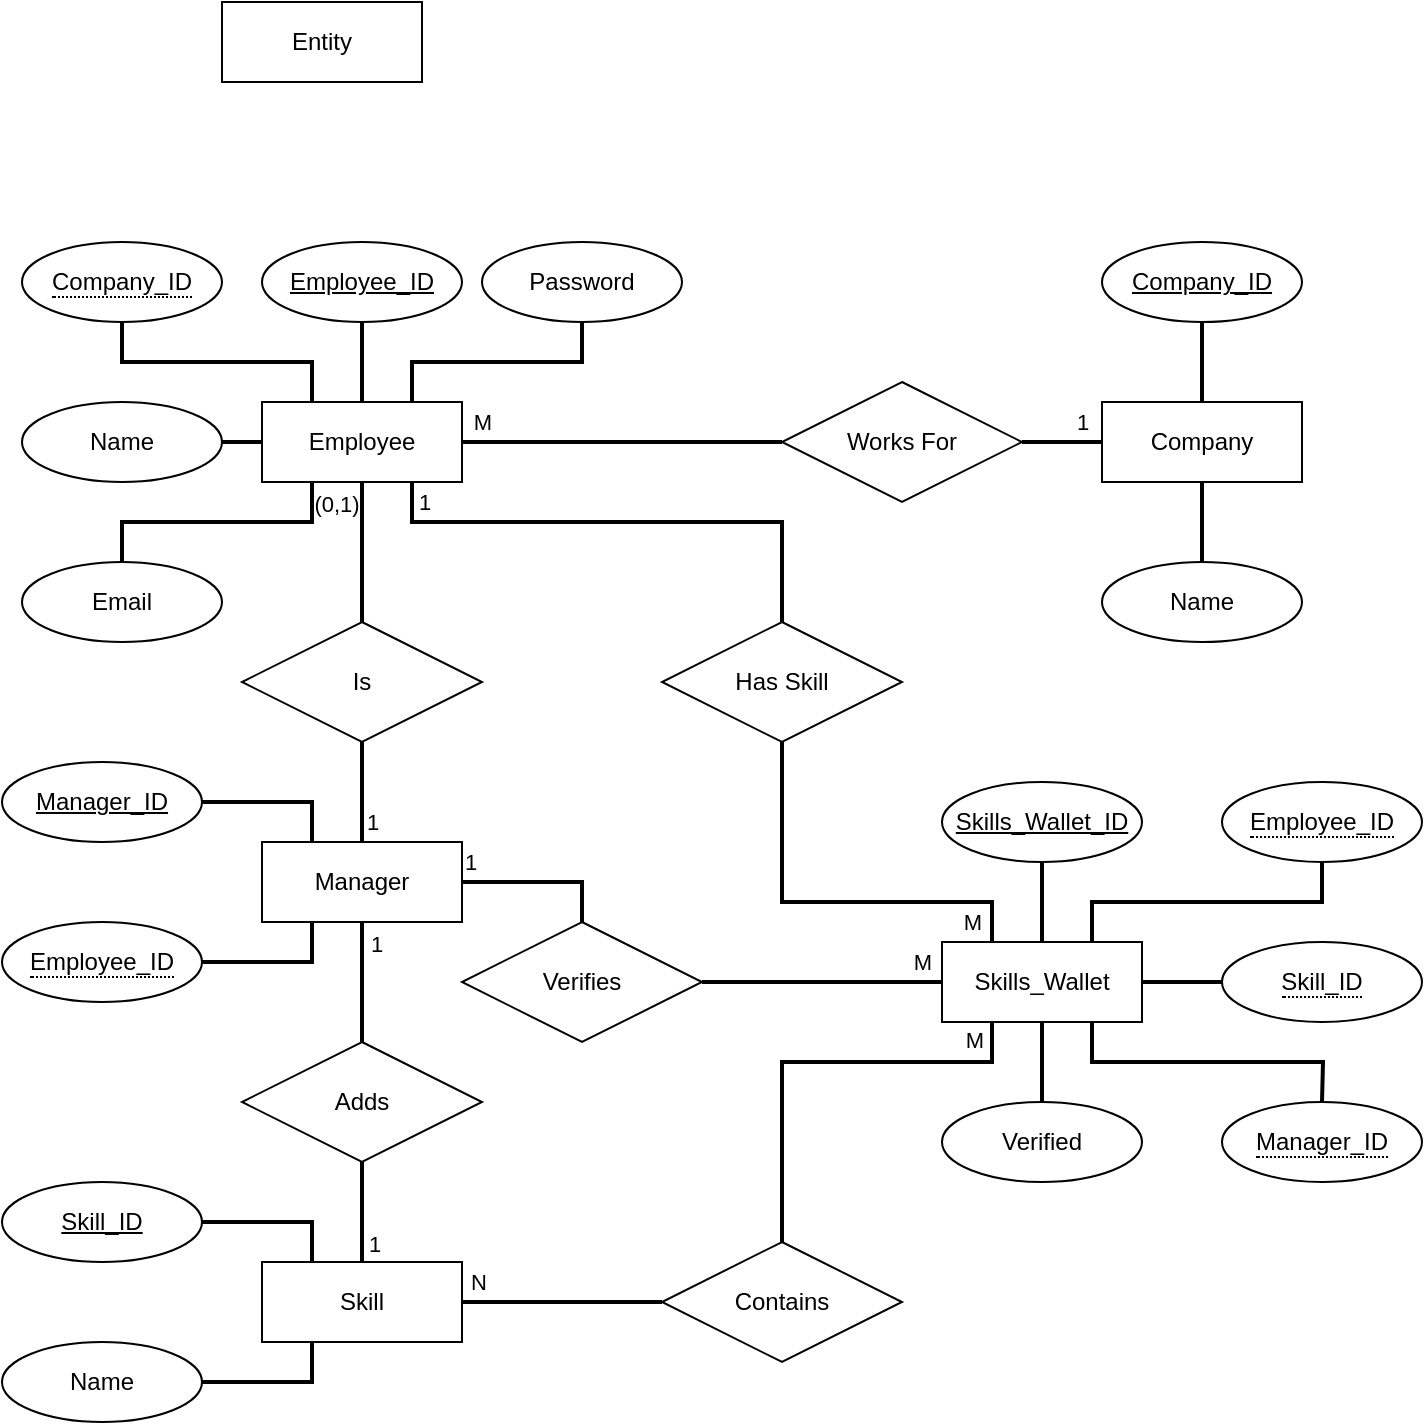 <mxfile version="26.0.11">
  <diagram name="Page-1" id="yY_ag1eN3AguPJOHmykZ">
    <mxGraphModel dx="873" dy="612" grid="1" gridSize="10" guides="1" tooltips="1" connect="1" arrows="1" fold="1" page="1" pageScale="1" pageWidth="827" pageHeight="1169" math="0" shadow="0">
      <root>
        <mxCell id="0" />
        <mxCell id="1" parent="0" />
        <mxCell id="OOf0eL-VkiAp4qc5QX99-1" value="Company_ID" style="ellipse;whiteSpace=wrap;html=1;align=center;fontStyle=4;" vertex="1" parent="1">
          <mxGeometry x="600" y="500" width="100" height="40" as="geometry" />
        </mxCell>
        <mxCell id="OOf0eL-VkiAp4qc5QX99-4" value="Name" style="ellipse;whiteSpace=wrap;html=1;align=center;" vertex="1" parent="1">
          <mxGeometry x="600" y="660" width="100" height="40" as="geometry" />
        </mxCell>
        <mxCell id="OOf0eL-VkiAp4qc5QX99-5" value="Entity" style="whiteSpace=wrap;html=1;align=center;" vertex="1" parent="1">
          <mxGeometry x="160" y="380" width="100" height="40" as="geometry" />
        </mxCell>
        <mxCell id="OOf0eL-VkiAp4qc5QX99-74" style="edgeStyle=orthogonalEdgeStyle;rounded=0;orthogonalLoop=1;jettySize=auto;html=1;exitX=0.5;exitY=0;exitDx=0;exitDy=0;entryX=0.5;entryY=1;entryDx=0;entryDy=0;endArrow=none;startFill=0;strokeWidth=2;" edge="1" parent="1" source="OOf0eL-VkiAp4qc5QX99-6" target="OOf0eL-VkiAp4qc5QX99-1">
          <mxGeometry relative="1" as="geometry" />
        </mxCell>
        <mxCell id="OOf0eL-VkiAp4qc5QX99-75" style="edgeStyle=orthogonalEdgeStyle;rounded=0;orthogonalLoop=1;jettySize=auto;html=1;exitX=0.5;exitY=1;exitDx=0;exitDy=0;entryX=0.5;entryY=0;entryDx=0;entryDy=0;endArrow=none;startFill=0;strokeWidth=2;" edge="1" parent="1" source="OOf0eL-VkiAp4qc5QX99-6" target="OOf0eL-VkiAp4qc5QX99-4">
          <mxGeometry relative="1" as="geometry" />
        </mxCell>
        <mxCell id="OOf0eL-VkiAp4qc5QX99-6" value="Company" style="whiteSpace=wrap;html=1;align=center;" vertex="1" parent="1">
          <mxGeometry x="600" y="580" width="100" height="40" as="geometry" />
        </mxCell>
        <mxCell id="OOf0eL-VkiAp4qc5QX99-10" value="Employee_ID" style="ellipse;whiteSpace=wrap;html=1;align=center;fontStyle=4;" vertex="1" parent="1">
          <mxGeometry x="180" y="500" width="100" height="40" as="geometry" />
        </mxCell>
        <mxCell id="OOf0eL-VkiAp4qc5QX99-11" value="Name" style="ellipse;whiteSpace=wrap;html=1;align=center;" vertex="1" parent="1">
          <mxGeometry x="60" y="580" width="100" height="40" as="geometry" />
        </mxCell>
        <mxCell id="OOf0eL-VkiAp4qc5QX99-20" style="edgeStyle=orthogonalEdgeStyle;rounded=0;orthogonalLoop=1;jettySize=auto;html=1;exitX=0.5;exitY=0;exitDx=0;exitDy=0;entryX=0.5;entryY=1;entryDx=0;entryDy=0;endArrow=none;startFill=0;strokeWidth=2;" edge="1" parent="1" source="OOf0eL-VkiAp4qc5QX99-14" target="OOf0eL-VkiAp4qc5QX99-10">
          <mxGeometry relative="1" as="geometry" />
        </mxCell>
        <mxCell id="OOf0eL-VkiAp4qc5QX99-72" style="edgeStyle=orthogonalEdgeStyle;rounded=0;orthogonalLoop=1;jettySize=auto;html=1;exitX=1;exitY=0.5;exitDx=0;exitDy=0;entryX=0;entryY=0.5;entryDx=0;entryDy=0;endArrow=none;startFill=0;strokeWidth=2;" edge="1" parent="1" source="OOf0eL-VkiAp4qc5QX99-14" target="OOf0eL-VkiAp4qc5QX99-55">
          <mxGeometry relative="1" as="geometry">
            <Array as="points" />
          </mxGeometry>
        </mxCell>
        <mxCell id="OOf0eL-VkiAp4qc5QX99-101" value="M" style="edgeLabel;html=1;align=center;verticalAlign=middle;resizable=0;points=[];" vertex="1" connectable="0" parent="OOf0eL-VkiAp4qc5QX99-72">
          <mxGeometry x="-0.787" relative="1" as="geometry">
            <mxPoint x="-7" y="-10" as="offset" />
          </mxGeometry>
        </mxCell>
        <mxCell id="OOf0eL-VkiAp4qc5QX99-76" style="edgeStyle=orthogonalEdgeStyle;rounded=0;orthogonalLoop=1;jettySize=auto;html=1;exitX=0.25;exitY=0;exitDx=0;exitDy=0;entryX=0.5;entryY=1;entryDx=0;entryDy=0;endArrow=none;startFill=0;strokeWidth=2;" edge="1" parent="1" source="OOf0eL-VkiAp4qc5QX99-14" target="OOf0eL-VkiAp4qc5QX99-16">
          <mxGeometry relative="1" as="geometry" />
        </mxCell>
        <mxCell id="OOf0eL-VkiAp4qc5QX99-77" style="edgeStyle=orthogonalEdgeStyle;rounded=0;orthogonalLoop=1;jettySize=auto;html=1;exitX=0;exitY=0.5;exitDx=0;exitDy=0;entryX=1;entryY=0.5;entryDx=0;entryDy=0;endArrow=none;startFill=0;strokeWidth=2;" edge="1" parent="1" source="OOf0eL-VkiAp4qc5QX99-14" target="OOf0eL-VkiAp4qc5QX99-11">
          <mxGeometry relative="1" as="geometry" />
        </mxCell>
        <mxCell id="OOf0eL-VkiAp4qc5QX99-78" style="edgeStyle=orthogonalEdgeStyle;rounded=0;orthogonalLoop=1;jettySize=auto;html=1;exitX=0.25;exitY=1;exitDx=0;exitDy=0;entryX=0.5;entryY=0;entryDx=0;entryDy=0;endArrow=none;startFill=0;strokeWidth=2;" edge="1" parent="1" source="OOf0eL-VkiAp4qc5QX99-14" target="OOf0eL-VkiAp4qc5QX99-18">
          <mxGeometry relative="1" as="geometry" />
        </mxCell>
        <mxCell id="OOf0eL-VkiAp4qc5QX99-88" style="edgeStyle=orthogonalEdgeStyle;rounded=0;orthogonalLoop=1;jettySize=auto;html=1;exitX=0.75;exitY=1;exitDx=0;exitDy=0;entryX=0.5;entryY=0;entryDx=0;entryDy=0;endArrow=none;startFill=0;strokeWidth=2;" edge="1" parent="1" source="OOf0eL-VkiAp4qc5QX99-14" target="OOf0eL-VkiAp4qc5QX99-58">
          <mxGeometry relative="1" as="geometry">
            <Array as="points">
              <mxPoint x="255" y="640" />
              <mxPoint x="440" y="640" />
            </Array>
          </mxGeometry>
        </mxCell>
        <mxCell id="OOf0eL-VkiAp4qc5QX99-103" value="1" style="edgeLabel;html=1;align=center;verticalAlign=middle;resizable=0;points=[];" vertex="1" connectable="0" parent="OOf0eL-VkiAp4qc5QX99-88">
          <mxGeometry x="-0.665" y="2" relative="1" as="geometry">
            <mxPoint x="-17" y="-8" as="offset" />
          </mxGeometry>
        </mxCell>
        <mxCell id="OOf0eL-VkiAp4qc5QX99-93" style="edgeStyle=orthogonalEdgeStyle;rounded=0;orthogonalLoop=1;jettySize=auto;html=1;exitX=0.75;exitY=0;exitDx=0;exitDy=0;entryX=0.5;entryY=1;entryDx=0;entryDy=0;endArrow=none;startFill=0;strokeWidth=2;" edge="1" parent="1" source="OOf0eL-VkiAp4qc5QX99-14" target="OOf0eL-VkiAp4qc5QX99-92">
          <mxGeometry relative="1" as="geometry" />
        </mxCell>
        <mxCell id="OOf0eL-VkiAp4qc5QX99-95" style="edgeStyle=orthogonalEdgeStyle;rounded=0;orthogonalLoop=1;jettySize=auto;html=1;exitX=0.5;exitY=1;exitDx=0;exitDy=0;endArrow=none;startFill=0;strokeWidth=2;" edge="1" parent="1" source="OOf0eL-VkiAp4qc5QX99-14" target="OOf0eL-VkiAp4qc5QX99-94">
          <mxGeometry relative="1" as="geometry" />
        </mxCell>
        <mxCell id="OOf0eL-VkiAp4qc5QX99-112" value="(0,1)" style="edgeLabel;html=1;align=center;verticalAlign=middle;resizable=0;points=[];" vertex="1" connectable="0" parent="OOf0eL-VkiAp4qc5QX99-95">
          <mxGeometry x="-0.621" y="2" relative="1" as="geometry">
            <mxPoint x="-15" y="-3" as="offset" />
          </mxGeometry>
        </mxCell>
        <mxCell id="OOf0eL-VkiAp4qc5QX99-14" value="Employee" style="whiteSpace=wrap;html=1;align=center;" vertex="1" parent="1">
          <mxGeometry x="180" y="580" width="100" height="40" as="geometry" />
        </mxCell>
        <mxCell id="OOf0eL-VkiAp4qc5QX99-16" value="&lt;span style=&quot;border-bottom: 1px dotted&quot;&gt;Company_ID&lt;/span&gt;" style="ellipse;whiteSpace=wrap;html=1;align=center;" vertex="1" parent="1">
          <mxGeometry x="60" y="500" width="100" height="40" as="geometry" />
        </mxCell>
        <mxCell id="OOf0eL-VkiAp4qc5QX99-18" value="Email" style="ellipse;whiteSpace=wrap;html=1;align=center;" vertex="1" parent="1">
          <mxGeometry x="60" y="660" width="100" height="40" as="geometry" />
        </mxCell>
        <mxCell id="OOf0eL-VkiAp4qc5QX99-30" value="Manager_ID" style="ellipse;whiteSpace=wrap;html=1;align=center;fontStyle=4;" vertex="1" parent="1">
          <mxGeometry x="50" y="760" width="100" height="40" as="geometry" />
        </mxCell>
        <mxCell id="OOf0eL-VkiAp4qc5QX99-81" style="edgeStyle=orthogonalEdgeStyle;rounded=0;orthogonalLoop=1;jettySize=auto;html=1;exitX=1;exitY=0.5;exitDx=0;exitDy=0;entryX=0.5;entryY=0;entryDx=0;entryDy=0;endArrow=none;startFill=0;strokeWidth=2;" edge="1" parent="1" source="OOf0eL-VkiAp4qc5QX99-34" target="OOf0eL-VkiAp4qc5QX99-61">
          <mxGeometry relative="1" as="geometry" />
        </mxCell>
        <mxCell id="OOf0eL-VkiAp4qc5QX99-105" value="1" style="edgeLabel;html=1;align=center;verticalAlign=middle;resizable=0;points=[];" vertex="1" connectable="0" parent="OOf0eL-VkiAp4qc5QX99-81">
          <mxGeometry x="-0.699" y="2" relative="1" as="geometry">
            <mxPoint x="-8" y="-8" as="offset" />
          </mxGeometry>
        </mxCell>
        <mxCell id="OOf0eL-VkiAp4qc5QX99-82" style="edgeStyle=orthogonalEdgeStyle;rounded=0;orthogonalLoop=1;jettySize=auto;html=1;exitX=0.5;exitY=1;exitDx=0;exitDy=0;entryX=0.5;entryY=0;entryDx=0;entryDy=0;endArrow=none;startFill=0;strokeWidth=2;" edge="1" parent="1" source="OOf0eL-VkiAp4qc5QX99-34" target="OOf0eL-VkiAp4qc5QX99-79">
          <mxGeometry relative="1" as="geometry" />
        </mxCell>
        <mxCell id="OOf0eL-VkiAp4qc5QX99-107" value="1" style="edgeLabel;html=1;align=center;verticalAlign=middle;resizable=0;points=[];" vertex="1" connectable="0" parent="OOf0eL-VkiAp4qc5QX99-82">
          <mxGeometry x="-0.413" y="3" relative="1" as="geometry">
            <mxPoint x="4" y="-7" as="offset" />
          </mxGeometry>
        </mxCell>
        <mxCell id="OOf0eL-VkiAp4qc5QX99-84" style="edgeStyle=orthogonalEdgeStyle;rounded=0;orthogonalLoop=1;jettySize=auto;html=1;exitX=0.25;exitY=1;exitDx=0;exitDy=0;entryX=1;entryY=0.5;entryDx=0;entryDy=0;endArrow=none;startFill=0;strokeWidth=2;" edge="1" parent="1" source="OOf0eL-VkiAp4qc5QX99-34" target="OOf0eL-VkiAp4qc5QX99-35">
          <mxGeometry relative="1" as="geometry" />
        </mxCell>
        <mxCell id="OOf0eL-VkiAp4qc5QX99-85" style="edgeStyle=orthogonalEdgeStyle;rounded=0;orthogonalLoop=1;jettySize=auto;html=1;exitX=0.25;exitY=0;exitDx=0;exitDy=0;entryX=1;entryY=0.5;entryDx=0;entryDy=0;endArrow=none;startFill=0;strokeWidth=2;" edge="1" parent="1" source="OOf0eL-VkiAp4qc5QX99-34" target="OOf0eL-VkiAp4qc5QX99-30">
          <mxGeometry relative="1" as="geometry" />
        </mxCell>
        <mxCell id="OOf0eL-VkiAp4qc5QX99-34" value="Manager" style="whiteSpace=wrap;html=1;align=center;" vertex="1" parent="1">
          <mxGeometry x="180" y="800" width="100" height="40" as="geometry" />
        </mxCell>
        <mxCell id="OOf0eL-VkiAp4qc5QX99-35" value="&lt;span style=&quot;border-bottom: 1px dotted&quot;&gt;Employee_ID&lt;/span&gt;" style="ellipse;whiteSpace=wrap;html=1;align=center;" vertex="1" parent="1">
          <mxGeometry x="50" y="840" width="100" height="40" as="geometry" />
        </mxCell>
        <mxCell id="OOf0eL-VkiAp4qc5QX99-37" value="Skill_ID" style="ellipse;whiteSpace=wrap;html=1;align=center;fontStyle=4;" vertex="1" parent="1">
          <mxGeometry x="50" y="970" width="100" height="40" as="geometry" />
        </mxCell>
        <mxCell id="OOf0eL-VkiAp4qc5QX99-38" value="Name" style="ellipse;whiteSpace=wrap;html=1;align=center;" vertex="1" parent="1">
          <mxGeometry x="50" y="1050" width="100" height="40" as="geometry" />
        </mxCell>
        <mxCell id="OOf0eL-VkiAp4qc5QX99-86" style="edgeStyle=orthogonalEdgeStyle;rounded=0;orthogonalLoop=1;jettySize=auto;html=1;exitX=0.25;exitY=0;exitDx=0;exitDy=0;entryX=1;entryY=0.5;entryDx=0;entryDy=0;endArrow=none;startFill=0;strokeWidth=2;" edge="1" parent="1" source="OOf0eL-VkiAp4qc5QX99-41" target="OOf0eL-VkiAp4qc5QX99-37">
          <mxGeometry relative="1" as="geometry" />
        </mxCell>
        <mxCell id="OOf0eL-VkiAp4qc5QX99-87" style="edgeStyle=orthogonalEdgeStyle;rounded=0;orthogonalLoop=1;jettySize=auto;html=1;exitX=0.25;exitY=1;exitDx=0;exitDy=0;entryX=1;entryY=0.5;entryDx=0;entryDy=0;endArrow=none;startFill=0;strokeWidth=2;" edge="1" parent="1" source="OOf0eL-VkiAp4qc5QX99-41" target="OOf0eL-VkiAp4qc5QX99-38">
          <mxGeometry relative="1" as="geometry" />
        </mxCell>
        <mxCell id="OOf0eL-VkiAp4qc5QX99-41" value="Skill" style="whiteSpace=wrap;html=1;align=center;" vertex="1" parent="1">
          <mxGeometry x="180" y="1010" width="100" height="40" as="geometry" />
        </mxCell>
        <mxCell id="OOf0eL-VkiAp4qc5QX99-42" value="&lt;span style=&quot;text-align: left;&quot;&gt;Skills_Wallet_ID&lt;/span&gt;" style="ellipse;whiteSpace=wrap;html=1;align=center;fontStyle=4;" vertex="1" parent="1">
          <mxGeometry x="520" y="770" width="100" height="40" as="geometry" />
        </mxCell>
        <mxCell id="OOf0eL-VkiAp4qc5QX99-44" style="edgeStyle=orthogonalEdgeStyle;rounded=0;orthogonalLoop=1;jettySize=auto;html=1;exitX=0.5;exitY=0;exitDx=0;exitDy=0;entryX=0.5;entryY=1;entryDx=0;entryDy=0;endArrow=none;startFill=0;strokeWidth=2;" edge="1" parent="1" source="OOf0eL-VkiAp4qc5QX99-49" target="OOf0eL-VkiAp4qc5QX99-42">
          <mxGeometry relative="1" as="geometry" />
        </mxCell>
        <mxCell id="OOf0eL-VkiAp4qc5QX99-45" style="edgeStyle=orthogonalEdgeStyle;rounded=0;orthogonalLoop=1;jettySize=auto;html=1;exitX=0.75;exitY=0;exitDx=0;exitDy=0;entryX=0.5;entryY=1;entryDx=0;entryDy=0;endArrow=none;startFill=0;strokeWidth=2;" edge="1" parent="1" source="OOf0eL-VkiAp4qc5QX99-49" target="OOf0eL-VkiAp4qc5QX99-50">
          <mxGeometry relative="1" as="geometry" />
        </mxCell>
        <mxCell id="OOf0eL-VkiAp4qc5QX99-46" style="edgeStyle=orthogonalEdgeStyle;rounded=0;orthogonalLoop=1;jettySize=auto;html=1;exitX=1;exitY=0.5;exitDx=0;exitDy=0;entryX=0;entryY=0.5;entryDx=0;entryDy=0;endArrow=none;startFill=0;strokeWidth=2;" edge="1" parent="1" source="OOf0eL-VkiAp4qc5QX99-49">
          <mxGeometry relative="1" as="geometry">
            <mxPoint x="660" y="870" as="targetPoint" />
          </mxGeometry>
        </mxCell>
        <mxCell id="OOf0eL-VkiAp4qc5QX99-47" style="edgeStyle=orthogonalEdgeStyle;rounded=0;orthogonalLoop=1;jettySize=auto;html=1;exitX=0.75;exitY=1;exitDx=0;exitDy=0;entryX=0.5;entryY=0;entryDx=0;entryDy=0;endArrow=none;startFill=0;strokeWidth=2;" edge="1" parent="1" source="OOf0eL-VkiAp4qc5QX99-49">
          <mxGeometry relative="1" as="geometry">
            <mxPoint x="710" y="930" as="targetPoint" />
          </mxGeometry>
        </mxCell>
        <mxCell id="OOf0eL-VkiAp4qc5QX99-48" style="edgeStyle=orthogonalEdgeStyle;rounded=0;orthogonalLoop=1;jettySize=auto;html=1;exitX=0.5;exitY=1;exitDx=0;exitDy=0;entryX=0.5;entryY=0;entryDx=0;entryDy=0;endArrow=none;startFill=0;strokeWidth=2;" edge="1" parent="1" source="OOf0eL-VkiAp4qc5QX99-49" target="OOf0eL-VkiAp4qc5QX99-52">
          <mxGeometry relative="1" as="geometry" />
        </mxCell>
        <mxCell id="OOf0eL-VkiAp4qc5QX99-98" style="edgeStyle=orthogonalEdgeStyle;rounded=0;orthogonalLoop=1;jettySize=auto;html=1;exitX=0.25;exitY=1;exitDx=0;exitDy=0;entryX=0.5;entryY=0;entryDx=0;entryDy=0;endArrow=none;startFill=0;strokeWidth=2;" edge="1" parent="1" source="OOf0eL-VkiAp4qc5QX99-49" target="OOf0eL-VkiAp4qc5QX99-68">
          <mxGeometry relative="1" as="geometry">
            <Array as="points">
              <mxPoint x="545" y="910" />
              <mxPoint x="440" y="910" />
            </Array>
          </mxGeometry>
        </mxCell>
        <mxCell id="OOf0eL-VkiAp4qc5QX99-49" value="Skills_Wallet" style="whiteSpace=wrap;html=1;align=center;" vertex="1" parent="1">
          <mxGeometry x="520" y="850" width="100" height="40" as="geometry" />
        </mxCell>
        <mxCell id="OOf0eL-VkiAp4qc5QX99-50" value="&lt;span style=&quot;border-bottom: 1px dotted&quot;&gt;Employee_ID&lt;/span&gt;" style="ellipse;whiteSpace=wrap;html=1;align=center;" vertex="1" parent="1">
          <mxGeometry x="660" y="770" width="100" height="40" as="geometry" />
        </mxCell>
        <mxCell id="OOf0eL-VkiAp4qc5QX99-52" value="Verified" style="ellipse;whiteSpace=wrap;html=1;align=center;" vertex="1" parent="1">
          <mxGeometry x="520" y="930" width="100" height="40" as="geometry" />
        </mxCell>
        <mxCell id="OOf0eL-VkiAp4qc5QX99-53" value="&lt;span style=&quot;border-bottom: 1px dotted&quot;&gt;Skill_ID&lt;/span&gt;" style="ellipse;whiteSpace=wrap;html=1;align=center;" vertex="1" parent="1">
          <mxGeometry x="660" y="850" width="100" height="40" as="geometry" />
        </mxCell>
        <mxCell id="OOf0eL-VkiAp4qc5QX99-54" value="&lt;span style=&quot;border-bottom: 1px dotted&quot;&gt;Manager_ID&lt;/span&gt;" style="ellipse;whiteSpace=wrap;html=1;align=center;" vertex="1" parent="1">
          <mxGeometry x="660" y="930" width="100" height="40" as="geometry" />
        </mxCell>
        <mxCell id="OOf0eL-VkiAp4qc5QX99-73" style="edgeStyle=orthogonalEdgeStyle;rounded=0;orthogonalLoop=1;jettySize=auto;html=1;exitX=1;exitY=0.5;exitDx=0;exitDy=0;entryX=0;entryY=0.5;entryDx=0;entryDy=0;endArrow=none;startFill=0;strokeWidth=2;" edge="1" parent="1" source="OOf0eL-VkiAp4qc5QX99-55" target="OOf0eL-VkiAp4qc5QX99-6">
          <mxGeometry relative="1" as="geometry" />
        </mxCell>
        <mxCell id="OOf0eL-VkiAp4qc5QX99-102" value="1" style="edgeLabel;html=1;align=center;verticalAlign=middle;resizable=0;points=[];" vertex="1" connectable="0" parent="OOf0eL-VkiAp4qc5QX99-73">
          <mxGeometry x="0.144" y="-1" relative="1" as="geometry">
            <mxPoint x="7" y="-11" as="offset" />
          </mxGeometry>
        </mxCell>
        <mxCell id="OOf0eL-VkiAp4qc5QX99-55" value="Works For" style="shape=rhombus;perimeter=rhombusPerimeter;whiteSpace=wrap;html=1;align=center;" vertex="1" parent="1">
          <mxGeometry x="440" y="570" width="120" height="60" as="geometry" />
        </mxCell>
        <mxCell id="OOf0eL-VkiAp4qc5QX99-100" style="edgeStyle=orthogonalEdgeStyle;rounded=0;orthogonalLoop=1;jettySize=auto;html=1;exitX=0.5;exitY=1;exitDx=0;exitDy=0;entryX=0.25;entryY=0;entryDx=0;entryDy=0;strokeWidth=2;endArrow=none;startFill=0;" edge="1" parent="1" source="OOf0eL-VkiAp4qc5QX99-58" target="OOf0eL-VkiAp4qc5QX99-49">
          <mxGeometry relative="1" as="geometry">
            <Array as="points">
              <mxPoint x="440" y="830" />
              <mxPoint x="545" y="830" />
            </Array>
          </mxGeometry>
        </mxCell>
        <mxCell id="OOf0eL-VkiAp4qc5QX99-104" value="M" style="edgeLabel;html=1;align=center;verticalAlign=middle;resizable=0;points=[];" vertex="1" connectable="0" parent="OOf0eL-VkiAp4qc5QX99-100">
          <mxGeometry x="0.92" y="-1" relative="1" as="geometry">
            <mxPoint x="-9" y="-2" as="offset" />
          </mxGeometry>
        </mxCell>
        <mxCell id="OOf0eL-VkiAp4qc5QX99-58" value="Has Skill" style="shape=rhombus;perimeter=rhombusPerimeter;whiteSpace=wrap;html=1;align=center;" vertex="1" parent="1">
          <mxGeometry x="380" y="690" width="120" height="60" as="geometry" />
        </mxCell>
        <mxCell id="OOf0eL-VkiAp4qc5QX99-99" style="edgeStyle=orthogonalEdgeStyle;rounded=0;orthogonalLoop=1;jettySize=auto;html=1;exitX=1;exitY=0.5;exitDx=0;exitDy=0;entryX=0;entryY=0.5;entryDx=0;entryDy=0;strokeWidth=2;endArrow=none;startFill=0;" edge="1" parent="1" source="OOf0eL-VkiAp4qc5QX99-61" target="OOf0eL-VkiAp4qc5QX99-49">
          <mxGeometry relative="1" as="geometry" />
        </mxCell>
        <mxCell id="OOf0eL-VkiAp4qc5QX99-106" value="M" style="edgeLabel;html=1;align=center;verticalAlign=middle;resizable=0;points=[];" vertex="1" connectable="0" parent="OOf0eL-VkiAp4qc5QX99-99">
          <mxGeometry x="0.751" y="-2" relative="1" as="geometry">
            <mxPoint x="5" y="-12" as="offset" />
          </mxGeometry>
        </mxCell>
        <mxCell id="OOf0eL-VkiAp4qc5QX99-61" value="Verifies" style="shape=rhombus;perimeter=rhombusPerimeter;whiteSpace=wrap;html=1;align=center;" vertex="1" parent="1">
          <mxGeometry x="280" y="840" width="120" height="60" as="geometry" />
        </mxCell>
        <mxCell id="OOf0eL-VkiAp4qc5QX99-70" style="edgeStyle=orthogonalEdgeStyle;rounded=0;orthogonalLoop=1;jettySize=auto;html=1;exitX=0;exitY=0.5;exitDx=0;exitDy=0;endArrow=none;startFill=0;strokeWidth=2;" edge="1" parent="1" source="OOf0eL-VkiAp4qc5QX99-68" target="OOf0eL-VkiAp4qc5QX99-41">
          <mxGeometry relative="1" as="geometry" />
        </mxCell>
        <mxCell id="OOf0eL-VkiAp4qc5QX99-109" value="N" style="edgeLabel;html=1;align=center;verticalAlign=middle;resizable=0;points=[];" vertex="1" connectable="0" parent="OOf0eL-VkiAp4qc5QX99-70">
          <mxGeometry x="0.811" y="-1" relative="1" as="geometry">
            <mxPoint x="-2" y="-9" as="offset" />
          </mxGeometry>
        </mxCell>
        <mxCell id="OOf0eL-VkiAp4qc5QX99-110" value="M" style="edgeLabel;html=1;align=center;verticalAlign=middle;resizable=0;points=[];" vertex="1" connectable="0" parent="OOf0eL-VkiAp4qc5QX99-70">
          <mxGeometry x="-0.789" y="-1" relative="1" as="geometry">
            <mxPoint x="166" y="-130" as="offset" />
          </mxGeometry>
        </mxCell>
        <mxCell id="OOf0eL-VkiAp4qc5QX99-68" value="Contains" style="shape=rhombus;perimeter=rhombusPerimeter;whiteSpace=wrap;html=1;align=center;" vertex="1" parent="1">
          <mxGeometry x="380" y="1000" width="120" height="60" as="geometry" />
        </mxCell>
        <mxCell id="OOf0eL-VkiAp4qc5QX99-83" style="edgeStyle=orthogonalEdgeStyle;rounded=0;orthogonalLoop=1;jettySize=auto;html=1;exitX=0.5;exitY=1;exitDx=0;exitDy=0;entryX=0.5;entryY=0;entryDx=0;entryDy=0;endArrow=none;startFill=0;strokeWidth=2;" edge="1" parent="1" source="OOf0eL-VkiAp4qc5QX99-79" target="OOf0eL-VkiAp4qc5QX99-41">
          <mxGeometry relative="1" as="geometry" />
        </mxCell>
        <mxCell id="OOf0eL-VkiAp4qc5QX99-108" value="1" style="edgeLabel;html=1;align=center;verticalAlign=middle;resizable=0;points=[];" vertex="1" connectable="0" parent="OOf0eL-VkiAp4qc5QX99-83">
          <mxGeometry x="0.574" relative="1" as="geometry">
            <mxPoint x="6" y="1" as="offset" />
          </mxGeometry>
        </mxCell>
        <mxCell id="OOf0eL-VkiAp4qc5QX99-79" value="Adds" style="shape=rhombus;perimeter=rhombusPerimeter;whiteSpace=wrap;html=1;align=center;" vertex="1" parent="1">
          <mxGeometry x="170" y="900" width="120" height="60" as="geometry" />
        </mxCell>
        <mxCell id="OOf0eL-VkiAp4qc5QX99-92" value="Password" style="ellipse;whiteSpace=wrap;html=1;align=center;" vertex="1" parent="1">
          <mxGeometry x="290" y="500" width="100" height="40" as="geometry" />
        </mxCell>
        <mxCell id="OOf0eL-VkiAp4qc5QX99-96" style="edgeStyle=orthogonalEdgeStyle;rounded=0;orthogonalLoop=1;jettySize=auto;html=1;exitX=0.5;exitY=1;exitDx=0;exitDy=0;entryX=0.5;entryY=0;entryDx=0;entryDy=0;endArrow=none;startFill=0;strokeWidth=2;" edge="1" parent="1" source="OOf0eL-VkiAp4qc5QX99-94" target="OOf0eL-VkiAp4qc5QX99-34">
          <mxGeometry relative="1" as="geometry" />
        </mxCell>
        <mxCell id="OOf0eL-VkiAp4qc5QX99-111" value="1" style="edgeLabel;html=1;align=center;verticalAlign=middle;resizable=0;points=[];" vertex="1" connectable="0" parent="OOf0eL-VkiAp4qc5QX99-96">
          <mxGeometry x="0.522" y="-1" relative="1" as="geometry">
            <mxPoint x="6" y="2" as="offset" />
          </mxGeometry>
        </mxCell>
        <mxCell id="OOf0eL-VkiAp4qc5QX99-94" value="Is" style="shape=rhombus;perimeter=rhombusPerimeter;whiteSpace=wrap;html=1;align=center;" vertex="1" parent="1">
          <mxGeometry x="170" y="690" width="120" height="60" as="geometry" />
        </mxCell>
      </root>
    </mxGraphModel>
  </diagram>
</mxfile>
